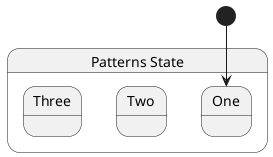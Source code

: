 @startuml Patterns
state "Patterns State" as Chickensoft_LogicBlocks_Generator_Tests_Patterns_State {
  state "One" as Chickensoft_LogicBlocks_Generator_Tests_Patterns_State_One
  state "Two" as Chickensoft_LogicBlocks_Generator_Tests_Patterns_State_Two
  state "Three" as Chickensoft_LogicBlocks_Generator_Tests_Patterns_State_Three
}
[*] --> Chickensoft_LogicBlocks_Generator_Tests_Patterns_State_One
@enduml